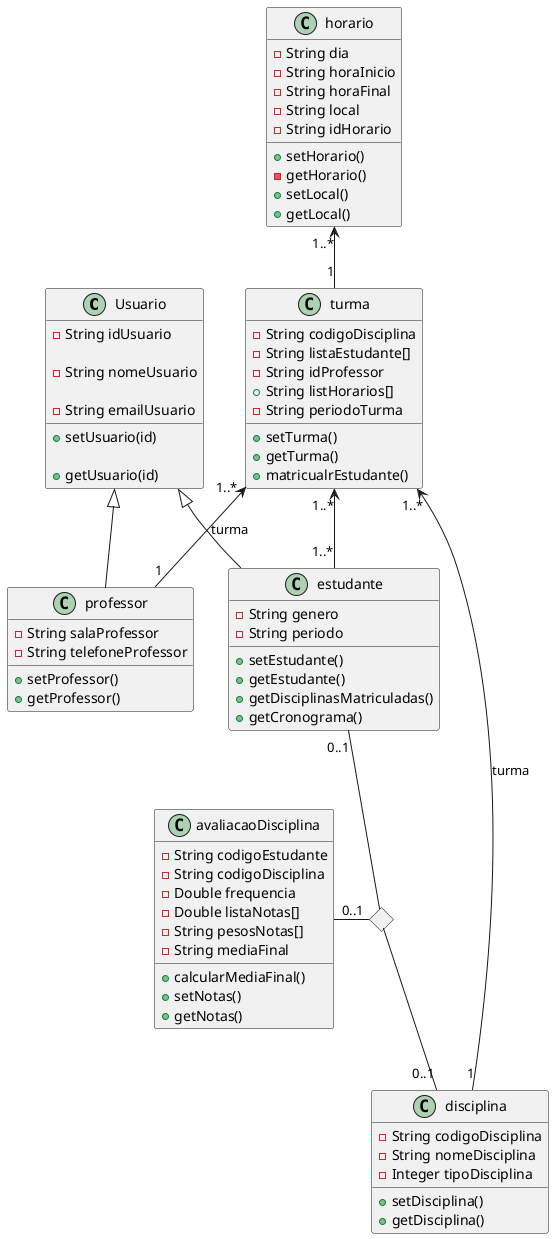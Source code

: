 @startuml
Class Usuario{

- String idUsuario

- String nomeUsuario

- String emailUsuario

+setUsuario(id)

+getUsuario(id)

}

Class estudante{
- String genero 
- String periodo 
+ setEstudante() 
+ getEstudante()
+ getDisciplinasMatriculadas() 
+ getCronograma() 
}

Class professor{ 
- String salaProfessor 
- String telefoneProfessor 
+ setProfessor() 
+ getProfessor() 
}

Class disciplina{
- String codigoDisciplina 
- String nomeDisciplina
- Integer tipoDisciplina
+ setDisciplina()
+ getDisciplina()
}

Class turma{
- String codigoDisciplina 
- String listaEstudante[]
- String idProfessor 
+ String listHorarios[]
- String periodoTurma
+ setTurma() 
+ getTurma() 
+ matricualrEstudante() 
}


<> ternaria 

estudante "0..1" -- ternaria 
avaliacaoDisciplina "0..1" - ternaria 
Usuario <|-- estudante
ternaria -- "0..1" disciplina 
Usuario <|-- professor
turma "1..*" <-- "1..*" estudante
turma "1..*" <-- "1" disciplina: turma
horario "1..*" <-- "1" turma
turma "1..*" <-- "1" professor: turma  

Class avaliacaoDisciplina{
- String codigoEstudante
- String codigoDisciplina 
- Double frequencia
- Double listaNotas[]
- String pesosNotas[]
- String mediaFinal 
+ calcularMediaFinal()
+ setNotas() 
+ getNotas() 
}

Class horario{
- String dia 
- String horaInicio 
- String horaFinal 
- String local 
- String idHorario 
+ setHorario() 
- getHorario()
+ setLocal()
+ getLocal()
}
@enduml
